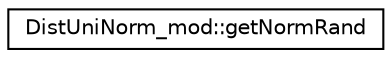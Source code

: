 digraph "Graphical Class Hierarchy"
{
 // LATEX_PDF_SIZE
  edge [fontname="Helvetica",fontsize="10",labelfontname="Helvetica",labelfontsize="10"];
  node [fontname="Helvetica",fontsize="10",shape=record];
  rankdir="LR";
  Node0 [label="DistUniNorm_mod::getNormRand",height=0.2,width=0.4,color="black", fillcolor="white", style="filled",URL="$interfaceDistUniNorm__mod_1_1getNormRand.html",tooltip="Return a Gaussian random scalar or array, optionally with the specified input mean and standard devia..."];
}
